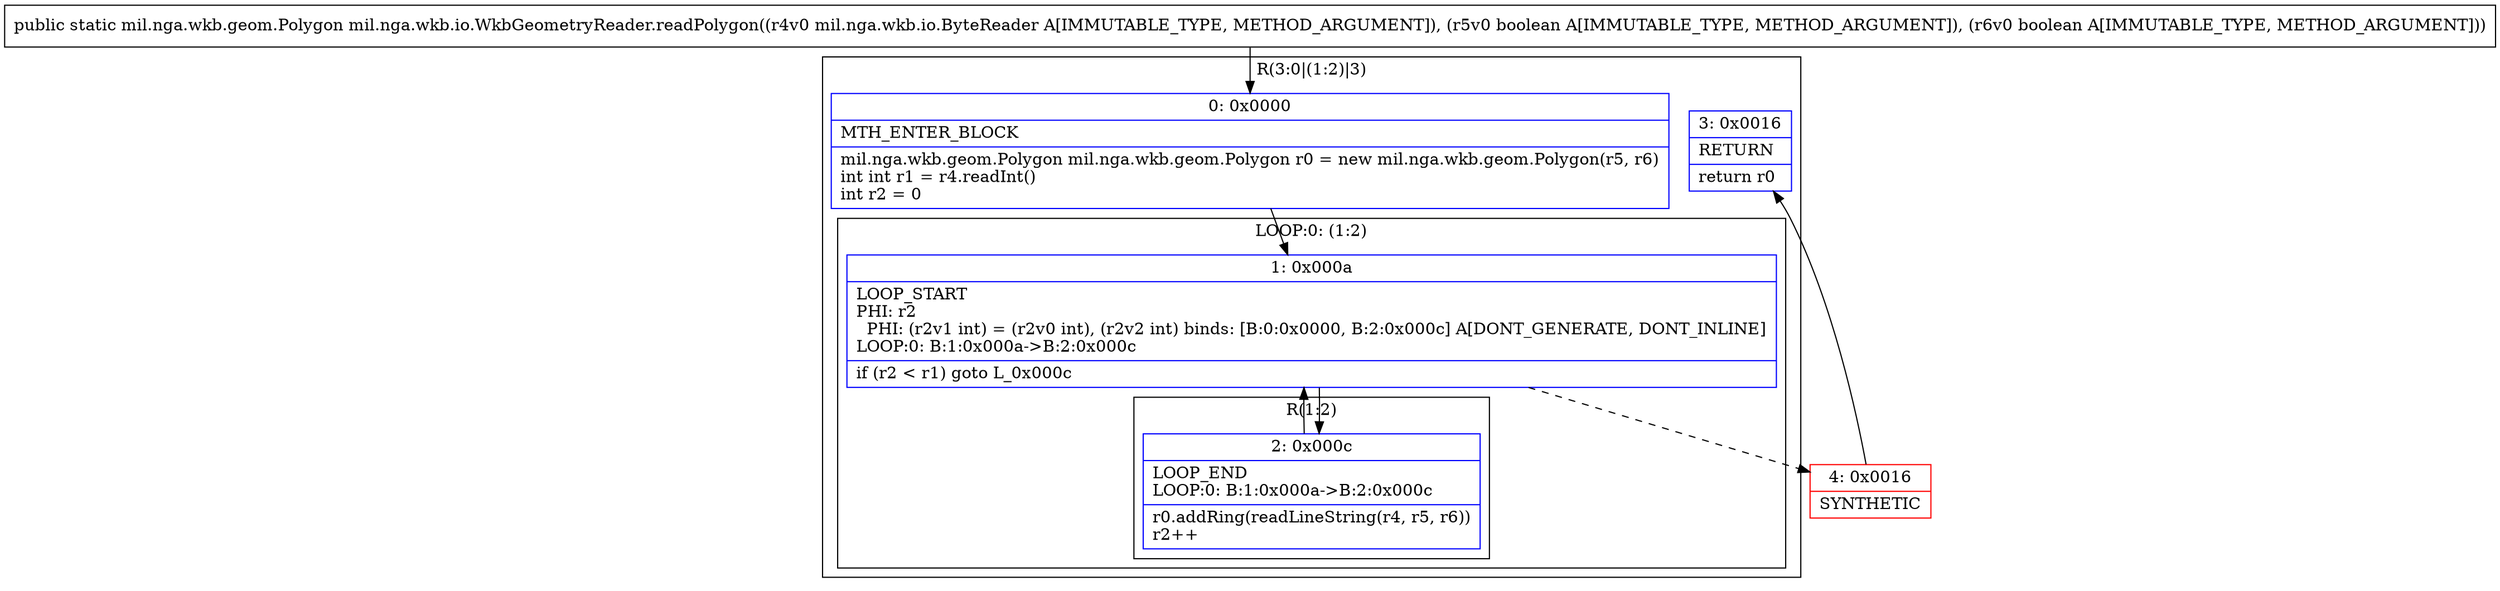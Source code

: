 digraph "CFG formil.nga.wkb.io.WkbGeometryReader.readPolygon(Lmil\/nga\/wkb\/io\/ByteReader;ZZ)Lmil\/nga\/wkb\/geom\/Polygon;" {
subgraph cluster_Region_1477683418 {
label = "R(3:0|(1:2)|3)";
node [shape=record,color=blue];
Node_0 [shape=record,label="{0\:\ 0x0000|MTH_ENTER_BLOCK\l|mil.nga.wkb.geom.Polygon mil.nga.wkb.geom.Polygon r0 = new mil.nga.wkb.geom.Polygon(r5, r6)\lint int r1 = r4.readInt()\lint r2 = 0\l}"];
subgraph cluster_LoopRegion_1481468085 {
label = "LOOP:0: (1:2)";
node [shape=record,color=blue];
Node_1 [shape=record,label="{1\:\ 0x000a|LOOP_START\lPHI: r2 \l  PHI: (r2v1 int) = (r2v0 int), (r2v2 int) binds: [B:0:0x0000, B:2:0x000c] A[DONT_GENERATE, DONT_INLINE]\lLOOP:0: B:1:0x000a\-\>B:2:0x000c\l|if (r2 \< r1) goto L_0x000c\l}"];
subgraph cluster_Region_1620871505 {
label = "R(1:2)";
node [shape=record,color=blue];
Node_2 [shape=record,label="{2\:\ 0x000c|LOOP_END\lLOOP:0: B:1:0x000a\-\>B:2:0x000c\l|r0.addRing(readLineString(r4, r5, r6))\lr2++\l}"];
}
}
Node_3 [shape=record,label="{3\:\ 0x0016|RETURN\l|return r0\l}"];
}
Node_4 [shape=record,color=red,label="{4\:\ 0x0016|SYNTHETIC\l}"];
MethodNode[shape=record,label="{public static mil.nga.wkb.geom.Polygon mil.nga.wkb.io.WkbGeometryReader.readPolygon((r4v0 mil.nga.wkb.io.ByteReader A[IMMUTABLE_TYPE, METHOD_ARGUMENT]), (r5v0 boolean A[IMMUTABLE_TYPE, METHOD_ARGUMENT]), (r6v0 boolean A[IMMUTABLE_TYPE, METHOD_ARGUMENT])) }"];
MethodNode -> Node_0;
Node_0 -> Node_1;
Node_1 -> Node_2;
Node_1 -> Node_4[style=dashed];
Node_2 -> Node_1;
Node_4 -> Node_3;
}

